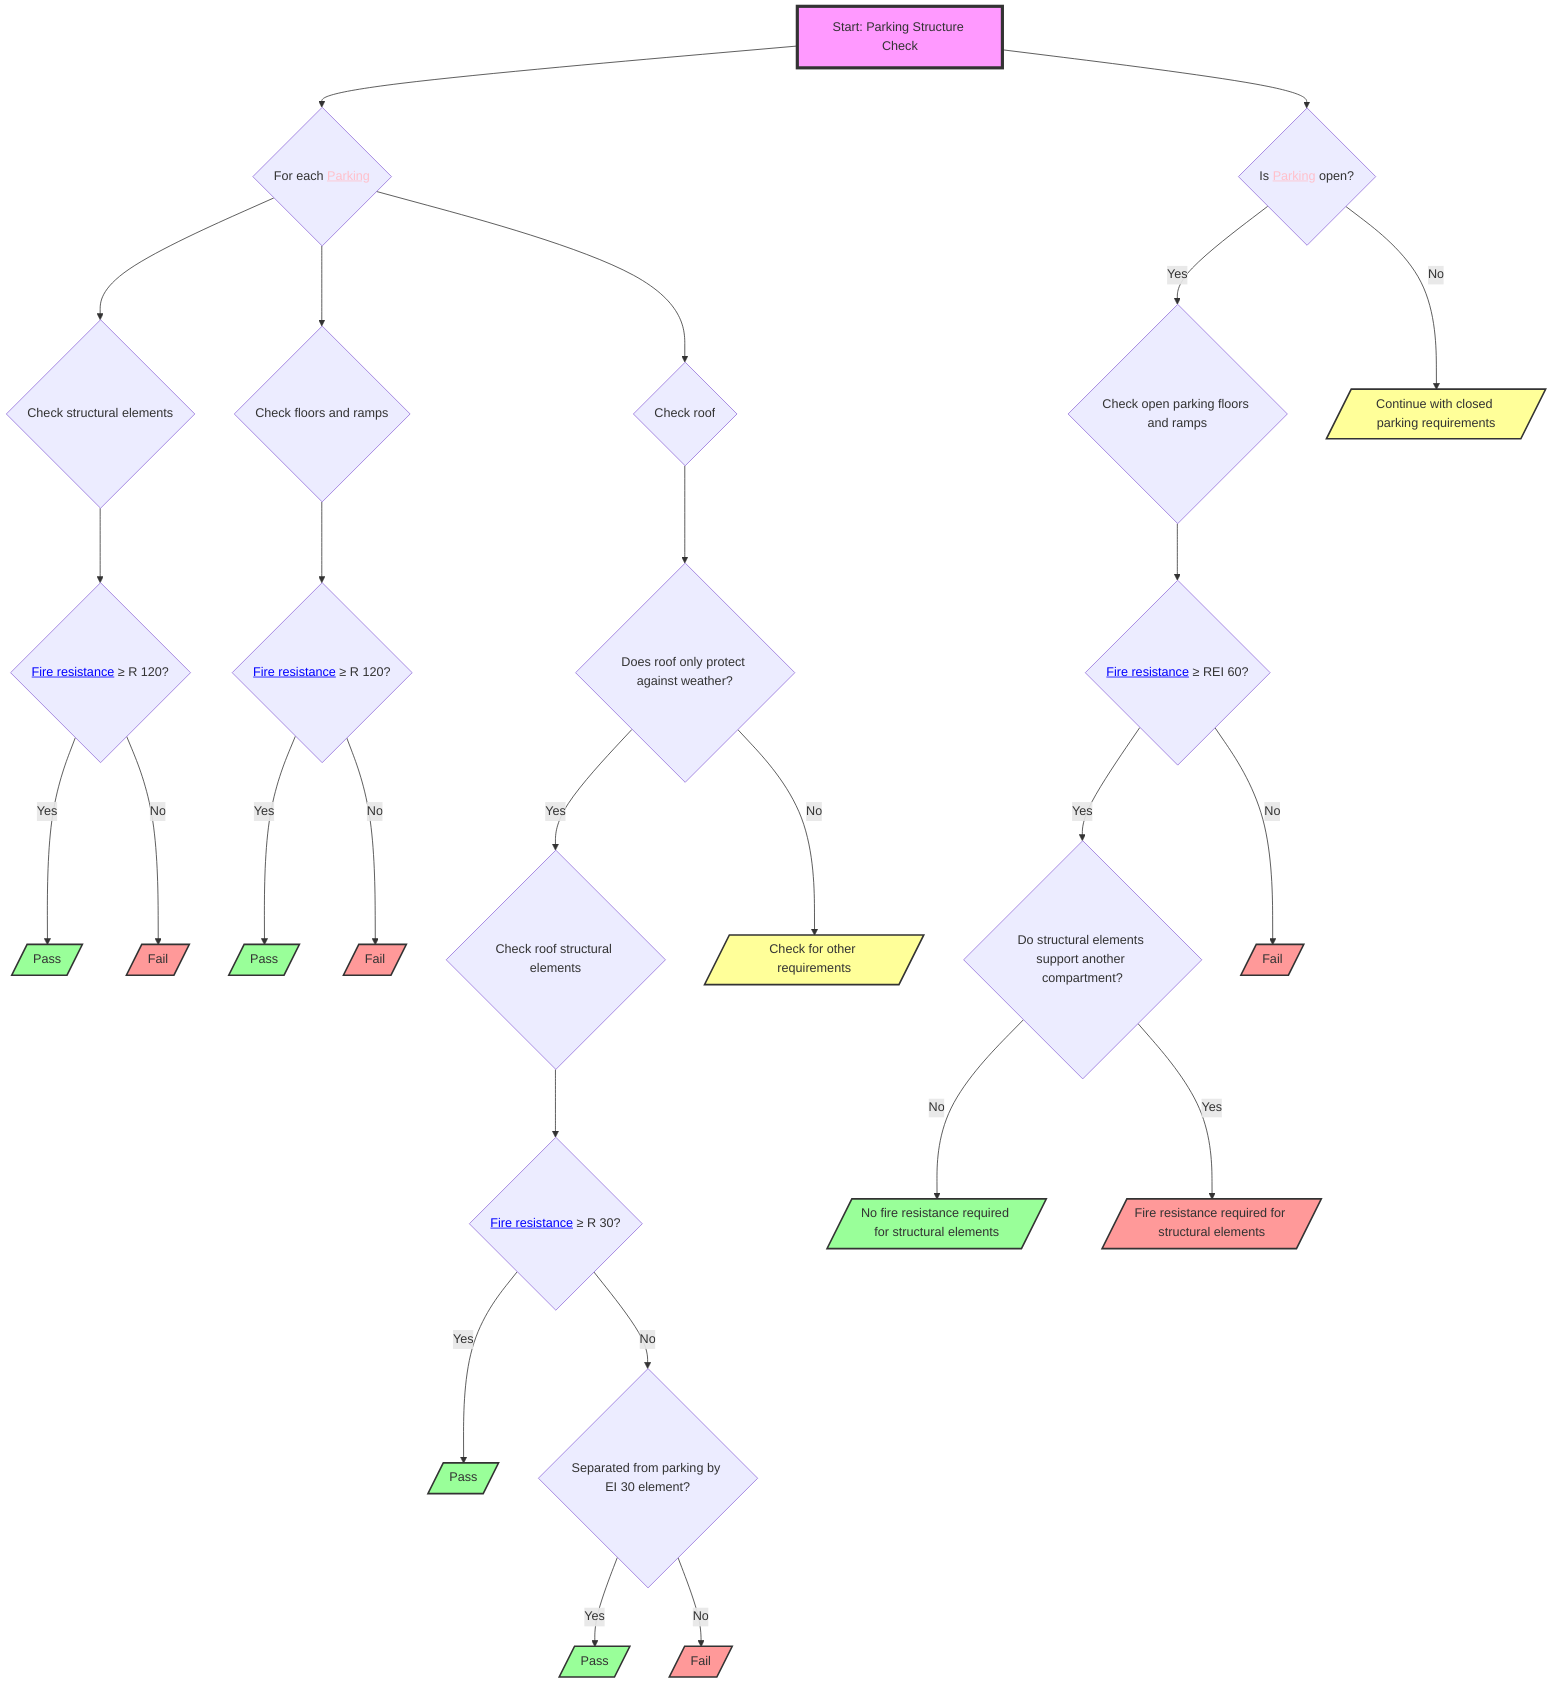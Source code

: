flowchart TD
    S1["Start: Parking Structure Check"] --> A{"For each <a href="http://example.com/firebimbuilding#Parking" style="color:pink;">Parking</a>"}
    A --> B{"Check structural elements"} & C{"Check floors and ramps"} & D{"Check roof"}
    B --> E{"<a href="http://example.com/firebimbuilding#FireResistance" style="color:blue;">Fire resistance</a> ≥ R 120?"}
    E -- Yes --> F[/"Pass"/]
    E -- No --> G[/"Fail"/]
    C --> H{"<a href="http://example.com/firebimbuilding#FireResistance" style="color:blue;">Fire resistance</a> ≥ R 120?"}
    H -- Yes --> I[/"Pass"/]
    H -- No --> J[/"Fail"/]
    D --> K{"Does roof only protect against weather?"}
    K -- Yes --> L{"Check roof structural elements"}
    L --> M{"<a href="http://example.com/firebimbuilding#FireResistance" style="color:blue;">Fire resistance</a> ≥ R 30?"}
    M -- Yes --> N[/"Pass"/]
    M -- No --> O{"Separated from parking by EI 30 element?"}
    O -- Yes --> P[/"Pass"/]
    O -- No --> Q[/"Fail"/]
    K -- No --> R[/"Check for other requirements"/]
    S1 --> S{"Is <a href="http://example.com/firebimbuilding#Parking" style="color:pink;">Parking</a> open?"}
    S -- Yes --> T{"Check open parking floors and ramps"}
    T --> U{"<a href="http://example.com/firebimbuilding#FireResistance" style="color:blue;">Fire resistance</a> ≥ REI 60?"}
    U -- Yes --> V{"Do structural elements support another compartment?"}
    V -- No --> W[/"No fire resistance required for structural elements"/]
    V -- Yes --> X[/"Fire resistance required for structural elements"/]
    U -- No --> Y[/"Fail"/]
    S -- No --> Z[/"Continue with closed parking requirements"/]
     S1:::startClass
     F:::passClass
     G:::failClass
     I:::passClass
     J:::failClass
     N:::passClass
     P:::passClass
     Q:::failClass
     R:::redirectClass
     W:::passClass
     X:::failClass
     Y:::failClass
     Z:::redirectClass
    classDef startClass fill:#f9f,stroke:#333,stroke-width:4px
    classDef passClass fill:#9f9,stroke:#333,stroke-width:2px
    classDef failClass fill:#f99,stroke:#333,stroke-width:2px
    classDef redirectClass fill:#ff9,stroke:#333,stroke-width:2px